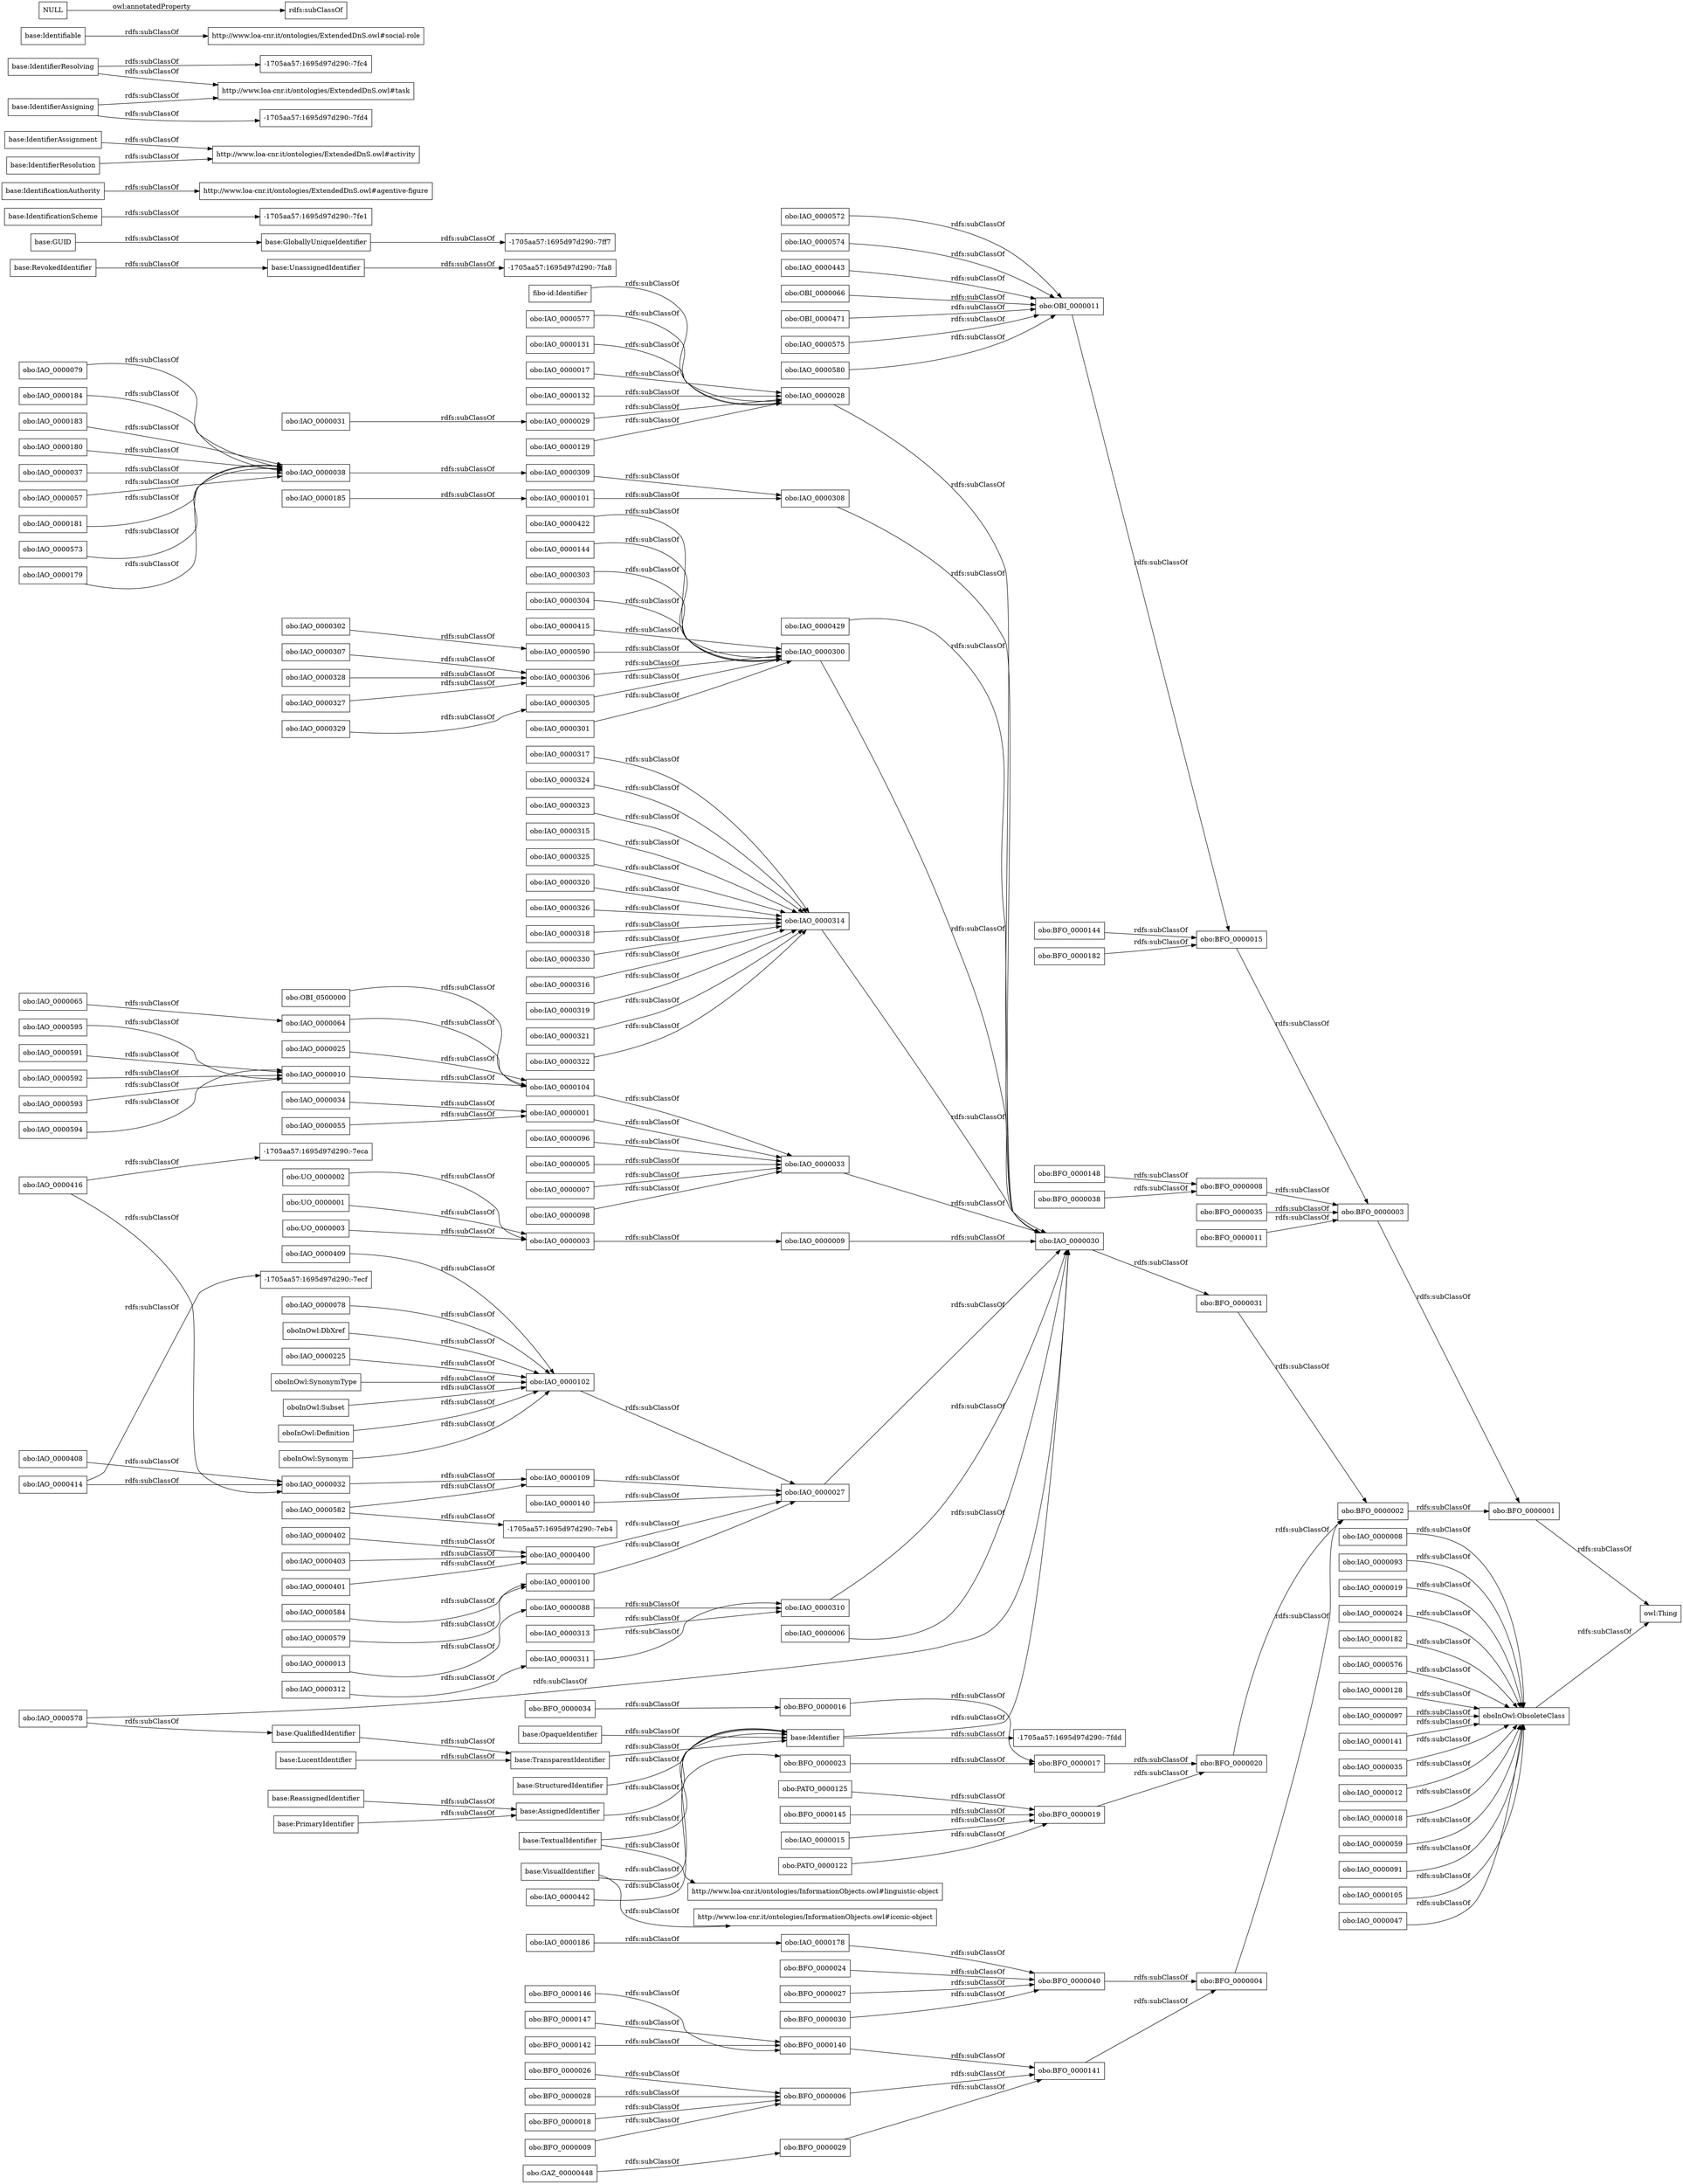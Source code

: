 digraph ar2dtool_diagram { 
rankdir=LR;
size="1000"
node [shape = rectangle, color="black"]; "base:PrimaryIdentifier" "base:UnassignedIdentifier" "base:GloballyUniqueIdentifier" "base:IdentificationScheme" "base:IdentificationAuthority" "fibo-id:Identifier" "base:Identifier" "base:IdentifierAssignment" "base:QualifiedIdentifier" "-1705aa57:1695d97d290:-7fc4" "base:TransparentIdentifier" "base:AssignedIdentifier" "base:StructuredIdentifier" "base:OpaqueIdentifier" "base:RevokedIdentifier" "base:IdentifierResolving" "-1705aa57:1695d97d290:-7fd4" "base:IdentifierResolution" "-1705aa57:1695d97d290:-7ff7" "base:GUID" "base:ReassignedIdentifier" "base:LucentIdentifier" "-1705aa57:1695d97d290:-7fdd" "-1705aa57:1695d97d290:-7fe1" "base:VisualIdentifier" "base:IdentifierAssigning" "base:Identifiable" "-1705aa57:1695d97d290:-7fa8" "base:TextualIdentifier" "obo:IAO_0000034" "obo:BFO_0000146" "obo:IAO_0000318" "-1705aa57:1695d97d290:-7eca" "obo:IAO_0000330" "oboInOwl:Synonym" "obo:IAO_0000409" "obo:BFO_0000141" "obo:IAO_0000577" "obo:IAO_0000131" "obo:IAO_0000015" "obo:IAO_0000027" "obo:IAO_0000303" "obo:BFO_0000017" "obo:IAO_0000078" "obo:IAO_0000306" "obo:BFO_0000028" "obo:IAO_0000316" "oboInOwl:DbXref" "obo:IAO_0000319" "obo:IAO_0000003" "obo:IAO_0000030" "obo:IAO_0000574" "obo:IAO_0000408" "obo:IAO_0000310" "obo:IAO_0000576" "obo:BFO_0000035" "obo:BFO_0000040" "obo:IAO_0000401" "obo:IAO_0000304" "obo:BFO_0000018" "obo:IAO_0000010" "obo:OBI_0500000" "obo:IAO_0000104" "obo:IAO_0000225" "obo:IAO_0000327" "obo:IAO_0000128" "obo:BFO_0000011" "obo:BFO_0000023" "-1705aa57:1695d97d290:-7ecf" "obo:IAO_0000097" "obo:IAO_0000311" "obo:IAO_0000415" "obo:BFO_0000148" "obo:IAO_0000321" "obo:IAO_0000442" "obo:IAO_0000006" "obo:IAO_0000400" "obo:IAO_0000064" "obo:IAO_0000017" "obo:BFO_0000004" "obo:GAZ_00000448" "obo:BFO_0000031" "obo:PATO_0000122" "obo:IAO_0000088" "obo:IAO_0000582" "obo:IAO_0000592" "obo:BFO_0000009" "obo:IAO_0000141" "obo:IAO_0000035" "obo:IAO_0000005" "obo:IAO_0000322" "obo:BFO_0000147" "obo:IAO_0000443" "obo:IAO_0000007" "obo:IAO_0000065" "obo:IAO_0000132" "obo:IAO_0000578" "obo:IAO_0000028" "obo:IAO_0000593" "obo:BFO_0000008" "obo:IAO_0000012" "obo:IAO_0000079" "obo:IAO_0000184" "obo:IAO_0000307" "obo:UO_0000002" "obo:IAO_0000031" "obo:IAO_0000018" "obo:IAO_0000317" "obo:IAO_0000059" "obo:IAO_0000313" "obo:IAO_0000579" "obo:IAO_0000091" "obo:IAO_0000029" "obo:BFO_0000142" "obo:BFO_0000038" "obo:BFO_0000019" "obo:IAO_0000183" "obo:IAO_0000308" "oboInOwl:SynonymType" "obo:UO_0000001" "obo:IAO_0000584" "obo:IAO_0000429" "obo:IAO_0000109" "obo:IAO_0000105" "obo:IAO_0000047" "obo:IAO_0000180" "obo:IAO_0000129" "obo:IAO_0000032" "obo:BFO_0000024" "obo:IAO_0000312" "obo:IAO_0000100" "obo:IAO_0000328" "obo:IAO_0000324" "obo:IAO_0000055" "obo:IAO_0000416" "oboInOwl:Subset" "obo:PATO_0000125" "obo:IAO_0000595" "obo:OBI_0000066" "obo:BFO_0000001" "obo:IAO_0000300" "obo:IAO_0000038" "obo:IAO_0000323" "obo:IAO_0000178" "obo:IAO_0000098" "obo:BFO_0000020" "obo:IAO_0000008" "obo:IAO_0000093" "obo:BFO_0000144" "obo:IAO_0000594" "obo:IAO_0000013" "obo:IAO_0000185" "obo:UO_0000003" "obo:IAO_0000037" "obo:BFO_0000016" "obo:OBI_0000471" "obo:IAO_0000019" "obo:IAO_0000314" "obo:IAO_0000001" "obo:IAO_0000057" "obo:BFO_0000140" "obo:IAO_0000402" "obo:IAO_0000309" "obo:IAO_0000186" "obo:IAO_0000024" "obo:IAO_0000305" "obo:IAO_0000590" "obo:IAO_0000181" "obo:IAO_0000302" "obo:IAO_0000033" "obo:BFO_0000015" "obo:BFO_0000027" "obo:BFO_0000029" "obo:IAO_0000315" "obo:IAO_0000329" "obo:IAO_0000101" "obo:IAO_0000325" "-1705aa57:1695d97d290:-7eb4" "obo:IAO_0000573" "obo:IAO_0000403" "obo:IAO_0000575" "oboInOwl:ObsoleteClass" "obo:IAO_0000025" "obo:IAO_0000320" "obo:BFO_0000034" "obo:OBI_0000011" "obo:IAO_0000182" "obo:BFO_0000002" "obo:IAO_0000301" "obo:IAO_0000422" "obo:BFO_0000026" "obo:IAO_0000580" "obo:IAO_0000144" "obo:IAO_0000102" "obo:IAO_0000326" "obo:IAO_0000572" "obo:BFO_0000182" "obo:IAO_0000096" "obo:IAO_0000414" "obo:BFO_0000145" "obo:IAO_0000009" "obo:BFO_0000003" "oboInOwl:Definition" "obo:BFO_0000030" "obo:IAO_0000591" "obo:BFO_0000006" "obo:IAO_0000140" "obo:IAO_0000179" ; /*classes style*/
	"obo:IAO_0000029" -> "obo:IAO_0000028" [ label = "rdfs:subClassOf" ];
	"obo:IAO_0000008" -> "oboInOwl:ObsoleteClass" [ label = "rdfs:subClassOf" ];
	"obo:IAO_0000321" -> "obo:IAO_0000314" [ label = "rdfs:subClassOf" ];
	"obo:IAO_0000300" -> "obo:IAO_0000030" [ label = "rdfs:subClassOf" ];
	"obo:IAO_0000129" -> "obo:IAO_0000028" [ label = "rdfs:subClassOf" ];
	"obo:IAO_0000442" -> "obo:BFO_0000023" [ label = "rdfs:subClassOf" ];
	"obo:IAO_0000079" -> "obo:IAO_0000038" [ label = "rdfs:subClassOf" ];
	"obo:IAO_0000400" -> "obo:IAO_0000027" [ label = "rdfs:subClassOf" ];
	"obo:BFO_0000015" -> "obo:BFO_0000003" [ label = "rdfs:subClassOf" ];
	"obo:IAO_0000584" -> "obo:IAO_0000100" [ label = "rdfs:subClassOf" ];
	"obo:IAO_0000037" -> "obo:IAO_0000038" [ label = "rdfs:subClassOf" ];
	"obo:IAO_0000179" -> "obo:IAO_0000038" [ label = "rdfs:subClassOf" ];
	"obo:IAO_0000329" -> "obo:IAO_0000305" [ label = "rdfs:subClassOf" ];
	"obo:IAO_0000308" -> "obo:IAO_0000030" [ label = "rdfs:subClassOf" ];
	"obo:IAO_0000429" -> "obo:IAO_0000030" [ label = "rdfs:subClassOf" ];
	"obo:IAO_0000408" -> "obo:IAO_0000032" [ label = "rdfs:subClassOf" ];
	"obo:BFO_0000023" -> "obo:BFO_0000017" [ label = "rdfs:subClassOf" ];
	"obo:IAO_0000592" -> "obo:IAO_0000010" [ label = "rdfs:subClassOf" ];
	"obo:BFO_0000002" -> "obo:BFO_0000001" [ label = "rdfs:subClassOf" ];
	"obo:IAO_0000024" -> "oboInOwl:ObsoleteClass" [ label = "rdfs:subClassOf" ];
	"obo:IAO_0000003" -> "obo:IAO_0000009" [ label = "rdfs:subClassOf" ];
	"obo:BFO_0000144" -> "obo:BFO_0000015" [ label = "rdfs:subClassOf" ];
	"obo:IAO_0000316" -> "obo:IAO_0000314" [ label = "rdfs:subClassOf" ];
	"base:Identifiable" -> "http://www.loa-cnr.it/ontologies/ExtendedDnS.owl#social-role" [ label = "rdfs:subClassOf" ];
	"base:OpaqueIdentifier" -> "base:Identifier" [ label = "rdfs:subClassOf" ];
	"obo:BFO_0000031" -> "obo:BFO_0000002" [ label = "rdfs:subClassOf" ];
	"obo:IAO_0000416" -> "-1705aa57:1695d97d290:-7eca" [ label = "rdfs:subClassOf" ];
	"obo:IAO_0000416" -> "obo:IAO_0000032" [ label = "rdfs:subClassOf" ];
	"obo:IAO_0000579" -> "obo:IAO_0000100" [ label = "rdfs:subClassOf" ];
	"obo:IAO_0000032" -> "obo:IAO_0000109" [ label = "rdfs:subClassOf" ];
	"oboInOwl:DbXref" -> "obo:IAO_0000102" [ label = "rdfs:subClassOf" ];
	"base:TextualIdentifier" -> "http://www.loa-cnr.it/ontologies/InformationObjects.owl#linguistic-object" [ label = "rdfs:subClassOf" ];
	"base:TextualIdentifier" -> "base:Identifier" [ label = "rdfs:subClassOf" ];
	"obo:IAO_0000324" -> "obo:IAO_0000314" [ label = "rdfs:subClassOf" ];
	"obo:IAO_0000132" -> "obo:IAO_0000028" [ label = "rdfs:subClassOf" ];
	"obo:IAO_0000303" -> "obo:IAO_0000300" [ label = "rdfs:subClassOf" ];
	"base:QualifiedIdentifier" -> "base:TransparentIdentifier" [ label = "rdfs:subClassOf" ];
	"obo:BFO_0000018" -> "obo:BFO_0000006" [ label = "rdfs:subClassOf" ];
	"base:IdentificationScheme" -> "-1705aa57:1695d97d290:-7fe1" [ label = "rdfs:subClassOf" ];
	"oboInOwl:Subset" -> "obo:IAO_0000102" [ label = "rdfs:subClassOf" ];
	"obo:IAO_0000403" -> "obo:IAO_0000400" [ label = "rdfs:subClassOf" ];
	"obo:IAO_0000019" -> "oboInOwl:ObsoleteClass" [ label = "rdfs:subClassOf" ];
	"obo:IAO_0000182" -> "oboInOwl:ObsoleteClass" [ label = "rdfs:subClassOf" ];
	"obo:IAO_0000140" -> "obo:IAO_0000027" [ label = "rdfs:subClassOf" ];
	"obo:IAO_0000311" -> "obo:IAO_0000310" [ label = "rdfs:subClassOf" ];
	"obo:BFO_0000026" -> "obo:BFO_0000006" [ label = "rdfs:subClassOf" ];
	"obo:IAO_0000595" -> "obo:IAO_0000010" [ label = "rdfs:subClassOf" ];
	"obo:IAO_0000574" -> "obo:OBI_0000011" [ label = "rdfs:subClassOf" ];
	"obo:IAO_0000027" -> "obo:IAO_0000030" [ label = "rdfs:subClassOf" ];
	"obo:IAO_0000006" -> "obo:IAO_0000030" [ label = "rdfs:subClassOf" ];
	"obo:BFO_0000147" -> "obo:BFO_0000140" [ label = "rdfs:subClassOf" ];
	"oboInOwl:SynonymType" -> "obo:IAO_0000102" [ label = "rdfs:subClassOf" ];
	"obo:IAO_0000319" -> "obo:IAO_0000314" [ label = "rdfs:subClassOf" ];
	"obo:IAO_0000098" -> "obo:IAO_0000033" [ label = "rdfs:subClassOf" ];
	"obo:UO_0000002" -> "obo:IAO_0000003" [ label = "rdfs:subClassOf" ];
	"obo:BFO_0000034" -> "obo:BFO_0000016" [ label = "rdfs:subClassOf" ];
	"obo:IAO_0000582" -> "-1705aa57:1695d97d290:-7eb4" [ label = "rdfs:subClassOf" ];
	"obo:IAO_0000582" -> "obo:IAO_0000109" [ label = "rdfs:subClassOf" ];
	"obo:IAO_0000035" -> "oboInOwl:ObsoleteClass" [ label = "rdfs:subClassOf" ];
	"oboInOwl:Definition" -> "obo:IAO_0000102" [ label = "rdfs:subClassOf" ];
	"obo:IAO_0000327" -> "obo:IAO_0000306" [ label = "rdfs:subClassOf" ];
	"obo:IAO_0000306" -> "obo:IAO_0000300" [ label = "rdfs:subClassOf" ];
	"obo:GAZ_00000448" -> "obo:BFO_0000029" [ label = "rdfs:subClassOf" ];
	"obo:IAO_0000064" -> "obo:IAO_0000104" [ label = "rdfs:subClassOf" ];
	"obo:IAO_0000590" -> "obo:IAO_0000300" [ label = "rdfs:subClassOf" ];
	"obo:IAO_0000001" -> "obo:IAO_0000033" [ label = "rdfs:subClassOf" ];
	"obo:IAO_0000185" -> "obo:IAO_0000101" [ label = "rdfs:subClassOf" ];
	"obo:BFO_0000142" -> "obo:BFO_0000140" [ label = "rdfs:subClassOf" ];
	"obo:IAO_0000314" -> "obo:IAO_0000030" [ label = "rdfs:subClassOf" ];
	"obo:IAO_0000101" -> "obo:IAO_0000308" [ label = "rdfs:subClassOf" ];
	"obo:IAO_0000093" -> "oboInOwl:ObsoleteClass" [ label = "rdfs:subClassOf" ];
	"obo:IAO_0000414" -> "-1705aa57:1695d97d290:-7ecf" [ label = "rdfs:subClassOf" ];
	"obo:IAO_0000414" -> "obo:IAO_0000032" [ label = "rdfs:subClassOf" ];
	"obo:BFO_0000029" -> "obo:BFO_0000141" [ label = "rdfs:subClassOf" ];
	"fibo-id:Identifier" -> "obo:IAO_0000028" [ label = "rdfs:subClassOf" ];
	"obo:IAO_0000030" -> "obo:BFO_0000031" [ label = "rdfs:subClassOf" ];
	"obo:BFO_0000008" -> "obo:BFO_0000003" [ label = "rdfs:subClassOf" ];
	"obo:IAO_0000577" -> "obo:IAO_0000028" [ label = "rdfs:subClassOf" ];
	"obo:IAO_0000009" -> "obo:IAO_0000030" [ label = "rdfs:subClassOf" ];
	"obo:IAO_0000322" -> "obo:IAO_0000314" [ label = "rdfs:subClassOf" ];
	"obo:IAO_0000301" -> "obo:IAO_0000300" [ label = "rdfs:subClassOf" ];
	"obo:IAO_0000109" -> "obo:IAO_0000027" [ label = "rdfs:subClassOf" ];
	"obo:IAO_0000443" -> "obo:OBI_0000011" [ label = "rdfs:subClassOf" ];
	"obo:IAO_0000422" -> "obo:IAO_0000300" [ label = "rdfs:subClassOf" ];
	"obo:IAO_0000059" -> "oboInOwl:ObsoleteClass" [ label = "rdfs:subClassOf" ];
	"obo:IAO_0000401" -> "obo:IAO_0000400" [ label = "rdfs:subClassOf" ];
	"obo:BFO_0000016" -> "obo:BFO_0000017" [ label = "rdfs:subClassOf" ];
	"obo:IAO_0000038" -> "obo:IAO_0000309" [ label = "rdfs:subClassOf" ];
	"obo:IAO_0000017" -> "obo:IAO_0000028" [ label = "rdfs:subClassOf" ];
	"obo:IAO_0000180" -> "obo:IAO_0000038" [ label = "rdfs:subClassOf" ];
	"base:StructuredIdentifier" -> "base:Identifier" [ label = "rdfs:subClassOf" ];
	"obo:IAO_0000330" -> "obo:IAO_0000314" [ label = "rdfs:subClassOf" ];
	"base:GUID" -> "base:GloballyUniqueIdentifier" [ label = "rdfs:subClassOf" ];
	"obo:IAO_0000309" -> "obo:IAO_0000308" [ label = "rdfs:subClassOf" ];
	"obo:IAO_0000088" -> "obo:IAO_0000310" [ label = "rdfs:subClassOf" ];
	"obo:BFO_0000024" -> "obo:BFO_0000040" [ label = "rdfs:subClassOf" ];
	"obo:IAO_0000593" -> "obo:IAO_0000010" [ label = "rdfs:subClassOf" ];
	"obo:IAO_0000409" -> "obo:IAO_0000102" [ label = "rdfs:subClassOf" ];
	"obo:BFO_0000003" -> "obo:BFO_0000001" [ label = "rdfs:subClassOf" ];
	"obo:IAO_0000572" -> "obo:OBI_0000011" [ label = "rdfs:subClassOf" ];
	"obo:IAO_0000025" -> "obo:IAO_0000104" [ label = "rdfs:subClassOf" ];
	"obo:BFO_0000145" -> "obo:BFO_0000019" [ label = "rdfs:subClassOf" ];
	"base:IdentifierAssigning" -> "-1705aa57:1695d97d290:-7fd4" [ label = "rdfs:subClassOf" ];
	"base:IdentifierAssigning" -> "http://www.loa-cnr.it/ontologies/ExtendedDnS.owl#task" [ label = "rdfs:subClassOf" ];
	"base:TransparentIdentifier" -> "base:Identifier" [ label = "rdfs:subClassOf" ];
	"obo:IAO_0000317" -> "obo:IAO_0000314" [ label = "rdfs:subClassOf" ];
	"obo:IAO_0000104" -> "obo:IAO_0000033" [ label = "rdfs:subClassOf" ];
	"obo:IAO_0000096" -> "obo:IAO_0000033" [ label = "rdfs:subClassOf" ];
	"obo:BFO_0000011" -> "obo:BFO_0000003" [ label = "rdfs:subClassOf" ];
	"obo:IAO_0000225" -> "obo:IAO_0000102" [ label = "rdfs:subClassOf" ];
	"obo:IAO_0000580" -> "obo:OBI_0000011" [ label = "rdfs:subClassOf" ];
	"obo:IAO_0000033" -> "obo:IAO_0000030" [ label = "rdfs:subClassOf" ];
	"obo:IAO_0000012" -> "oboInOwl:ObsoleteClass" [ label = "rdfs:subClassOf" ];
	"obo:IAO_0000325" -> "obo:IAO_0000314" [ label = "rdfs:subClassOf" ];
	"obo:IAO_0000304" -> "obo:IAO_0000300" [ label = "rdfs:subClassOf" ];
	"obo:BFO_0000040" -> "obo:BFO_0000004" [ label = "rdfs:subClassOf" ];
	"base:IdentifierResolving" -> "-1705aa57:1695d97d290:-7fc4" [ label = "rdfs:subClassOf" ];
	"base:IdentifierResolving" -> "http://www.loa-cnr.it/ontologies/ExtendedDnS.owl#task" [ label = "rdfs:subClassOf" ];
	"obo:BFO_0000019" -> "obo:BFO_0000020" [ label = "rdfs:subClassOf" ];
	"obo:BFO_0000182" -> "obo:BFO_0000015" [ label = "rdfs:subClassOf" ];
	"obo:BFO_0000140" -> "obo:BFO_0000141" [ label = "rdfs:subClassOf" ];
	"obo:IAO_0000183" -> "obo:IAO_0000038" [ label = "rdfs:subClassOf" ];
	"obo:PATO_0000122" -> "obo:BFO_0000019" [ label = "rdfs:subClassOf" ];
	"obo:IAO_0000141" -> "oboInOwl:ObsoleteClass" [ label = "rdfs:subClassOf" ];
	"obo:IAO_0000312" -> "obo:IAO_0000311" [ label = "rdfs:subClassOf" ];
	"obo:IAO_0000091" -> "oboInOwl:ObsoleteClass" [ label = "rdfs:subClassOf" ];
	"obo:BFO_0000027" -> "obo:BFO_0000040" [ label = "rdfs:subClassOf" ];
	"obo:BFO_0000006" -> "obo:BFO_0000141" [ label = "rdfs:subClassOf" ];
	"obo:IAO_0000575" -> "obo:OBI_0000011" [ label = "rdfs:subClassOf" ];
	"obo:IAO_0000028" -> "obo:IAO_0000030" [ label = "rdfs:subClassOf" ];
	"obo:IAO_0000007" -> "obo:IAO_0000033" [ label = "rdfs:subClassOf" ];
	"obo:BFO_0000148" -> "obo:BFO_0000008" [ label = "rdfs:subClassOf" ];
	"obo:OBI_0500000" -> "obo:IAO_0000104" [ label = "rdfs:subClassOf" ];
	"obo:IAO_0000320" -> "obo:IAO_0000314" [ label = "rdfs:subClassOf" ];
	"obo:IAO_0000128" -> "oboInOwl:ObsoleteClass" [ label = "rdfs:subClassOf" ];
	"obo:UO_0000003" -> "obo:IAO_0000003" [ label = "rdfs:subClassOf" ];
	"obo:IAO_0000078" -> "obo:IAO_0000102" [ label = "rdfs:subClassOf" ];
	"obo:BFO_0000035" -> "obo:BFO_0000003" [ label = "rdfs:subClassOf" ];
	"obo:IAO_0000057" -> "obo:IAO_0000038" [ label = "rdfs:subClassOf" ];
	"obo:IAO_0000015" -> "obo:BFO_0000019" [ label = "rdfs:subClassOf" ];
	"obo:IAO_0000178" -> "obo:BFO_0000040" [ label = "rdfs:subClassOf" ];
	"obo:IAO_0000328" -> "obo:IAO_0000306" [ label = "rdfs:subClassOf" ];
	"obo:OBI_0000471" -> "obo:OBI_0000011" [ label = "rdfs:subClassOf" ];
	"obo:IAO_0000307" -> "obo:IAO_0000306" [ label = "rdfs:subClassOf" ];
	"obo:OBI_0000066" -> "obo:OBI_0000011" [ label = "rdfs:subClassOf" ];
	"obo:IAO_0000065" -> "obo:IAO_0000064" [ label = "rdfs:subClassOf" ];
	"obo:IAO_0000591" -> "obo:IAO_0000010" [ label = "rdfs:subClassOf" ];
	"obo:BFO_0000001" -> "owl:Thing" [ label = "rdfs:subClassOf" ];
	"oboInOwl:ObsoleteClass" -> "owl:Thing" [ label = "rdfs:subClassOf" ];
	"obo:IAO_0000186" -> "obo:IAO_0000178" [ label = "rdfs:subClassOf" ];
	"obo:PATO_0000125" -> "obo:BFO_0000019" [ label = "rdfs:subClassOf" ];
	"base:GloballyUniqueIdentifier" -> "-1705aa57:1695d97d290:-7ff7" [ label = "rdfs:subClassOf" ];
	"obo:IAO_0000144" -> "obo:IAO_0000300" [ label = "rdfs:subClassOf" ];
	"obo:IAO_0000315" -> "obo:IAO_0000314" [ label = "rdfs:subClassOf" ];
	"obo:IAO_0000102" -> "obo:IAO_0000027" [ label = "rdfs:subClassOf" ];
	"base:ReassignedIdentifier" -> "base:AssignedIdentifier" [ label = "rdfs:subClassOf" ];
	"obo:IAO_0000031" -> "obo:IAO_0000029" [ label = "rdfs:subClassOf" ];
	"obo:BFO_0000009" -> "obo:BFO_0000006" [ label = "rdfs:subClassOf" ];
	"obo:BFO_0000030" -> "obo:BFO_0000040" [ label = "rdfs:subClassOf" ];
	"obo:IAO_0000415" -> "obo:IAO_0000300" [ label = "rdfs:subClassOf" ];
	"base:VisualIdentifier" -> "http://www.loa-cnr.it/ontologies/InformationObjects.owl#iconic-object" [ label = "rdfs:subClassOf" ];
	"base:VisualIdentifier" -> "base:Identifier" [ label = "rdfs:subClassOf" ];
	"obo:OBI_0000011" -> "obo:BFO_0000015" [ label = "rdfs:subClassOf" ];
	"base:IdentifierResolution" -> "http://www.loa-cnr.it/ontologies/ExtendedDnS.owl#activity" [ label = "rdfs:subClassOf" ];
	"obo:IAO_0000578" -> "base:QualifiedIdentifier" [ label = "rdfs:subClassOf" ];
	"obo:IAO_0000578" -> "obo:IAO_0000030" [ label = "rdfs:subClassOf" ];
	"base:AssignedIdentifier" -> "base:Identifier" [ label = "rdfs:subClassOf" ];
	"obo:IAO_0000010" -> "obo:IAO_0000104" [ label = "rdfs:subClassOf" ];
	"obo:IAO_0000323" -> "obo:IAO_0000314" [ label = "rdfs:subClassOf" ];
	"obo:IAO_0000131" -> "obo:IAO_0000028" [ label = "rdfs:subClassOf" ];
	"base:UnassignedIdentifier" -> "-1705aa57:1695d97d290:-7fa8" [ label = "rdfs:subClassOf" ];
	"obo:IAO_0000302" -> "obo:IAO_0000590" [ label = "rdfs:subClassOf" ];
	"obo:BFO_0000038" -> "obo:BFO_0000008" [ label = "rdfs:subClassOf" ];
	"obo:IAO_0000402" -> "obo:IAO_0000400" [ label = "rdfs:subClassOf" ];
	"obo:BFO_0000017" -> "obo:BFO_0000020" [ label = "rdfs:subClassOf" ];
	"obo:IAO_0000018" -> "oboInOwl:ObsoleteClass" [ label = "rdfs:subClassOf" ];
	"obo:IAO_0000181" -> "obo:IAO_0000038" [ label = "rdfs:subClassOf" ];
	"NULL" -> "rdfs:subClassOf" [ label = "owl:annotatedProperty" ];
	"oboInOwl:Synonym" -> "obo:IAO_0000102" [ label = "rdfs:subClassOf" ];
	"obo:IAO_0000310" -> "obo:IAO_0000030" [ label = "rdfs:subClassOf" ];
	"base:Identifier" -> "-1705aa57:1695d97d290:-7fdd" [ label = "rdfs:subClassOf" ];
	"base:Identifier" -> "obo:IAO_0000030" [ label = "rdfs:subClassOf" ];
	"obo:IAO_0000594" -> "obo:IAO_0000010" [ label = "rdfs:subClassOf" ];
	"obo:IAO_0000047" -> "oboInOwl:ObsoleteClass" [ label = "rdfs:subClassOf" ];
	"obo:BFO_0000004" -> "obo:BFO_0000002" [ label = "rdfs:subClassOf" ];
	"obo:IAO_0000573" -> "obo:IAO_0000038" [ label = "rdfs:subClassOf" ];
	"obo:IAO_0000005" -> "obo:IAO_0000033" [ label = "rdfs:subClassOf" ];
	"obo:BFO_0000146" -> "obo:BFO_0000140" [ label = "rdfs:subClassOf" ];
	"obo:IAO_0000318" -> "obo:IAO_0000314" [ label = "rdfs:subClassOf" ];
	"base:LucentIdentifier" -> "base:TransparentIdentifier" [ label = "rdfs:subClassOf" ];
	"base:PrimaryIdentifier" -> "base:AssignedIdentifier" [ label = "rdfs:subClassOf" ];
	"obo:IAO_0000105" -> "oboInOwl:ObsoleteClass" [ label = "rdfs:subClassOf" ];
	"obo:IAO_0000097" -> "oboInOwl:ObsoleteClass" [ label = "rdfs:subClassOf" ];
	"obo:UO_0000001" -> "obo:IAO_0000003" [ label = "rdfs:subClassOf" ];
	"obo:IAO_0000055" -> "obo:IAO_0000001" [ label = "rdfs:subClassOf" ];
	"obo:IAO_0000034" -> "obo:IAO_0000001" [ label = "rdfs:subClassOf" ];
	"base:IdentifierAssignment" -> "http://www.loa-cnr.it/ontologies/ExtendedDnS.owl#activity" [ label = "rdfs:subClassOf" ];
	"obo:IAO_0000013" -> "obo:IAO_0000088" [ label = "rdfs:subClassOf" ];
	"obo:IAO_0000326" -> "obo:IAO_0000314" [ label = "rdfs:subClassOf" ];
	"obo:IAO_0000305" -> "obo:IAO_0000300" [ label = "rdfs:subClassOf" ];
	"base:IdentificationAuthority" -> "http://www.loa-cnr.it/ontologies/ExtendedDnS.owl#agentive-figure" [ label = "rdfs:subClassOf" ];
	"obo:BFO_0000020" -> "obo:BFO_0000002" [ label = "rdfs:subClassOf" ];
	"base:RevokedIdentifier" -> "base:UnassignedIdentifier" [ label = "rdfs:subClassOf" ];
	"obo:IAO_0000184" -> "obo:IAO_0000038" [ label = "rdfs:subClassOf" ];
	"obo:BFO_0000141" -> "obo:BFO_0000004" [ label = "rdfs:subClassOf" ];
	"obo:IAO_0000313" -> "obo:IAO_0000310" [ label = "rdfs:subClassOf" ];
	"obo:IAO_0000100" -> "obo:IAO_0000027" [ label = "rdfs:subClassOf" ];
	"obo:BFO_0000028" -> "obo:BFO_0000006" [ label = "rdfs:subClassOf" ];
	"obo:IAO_0000576" -> "oboInOwl:ObsoleteClass" [ label = "rdfs:subClassOf" ];

}
